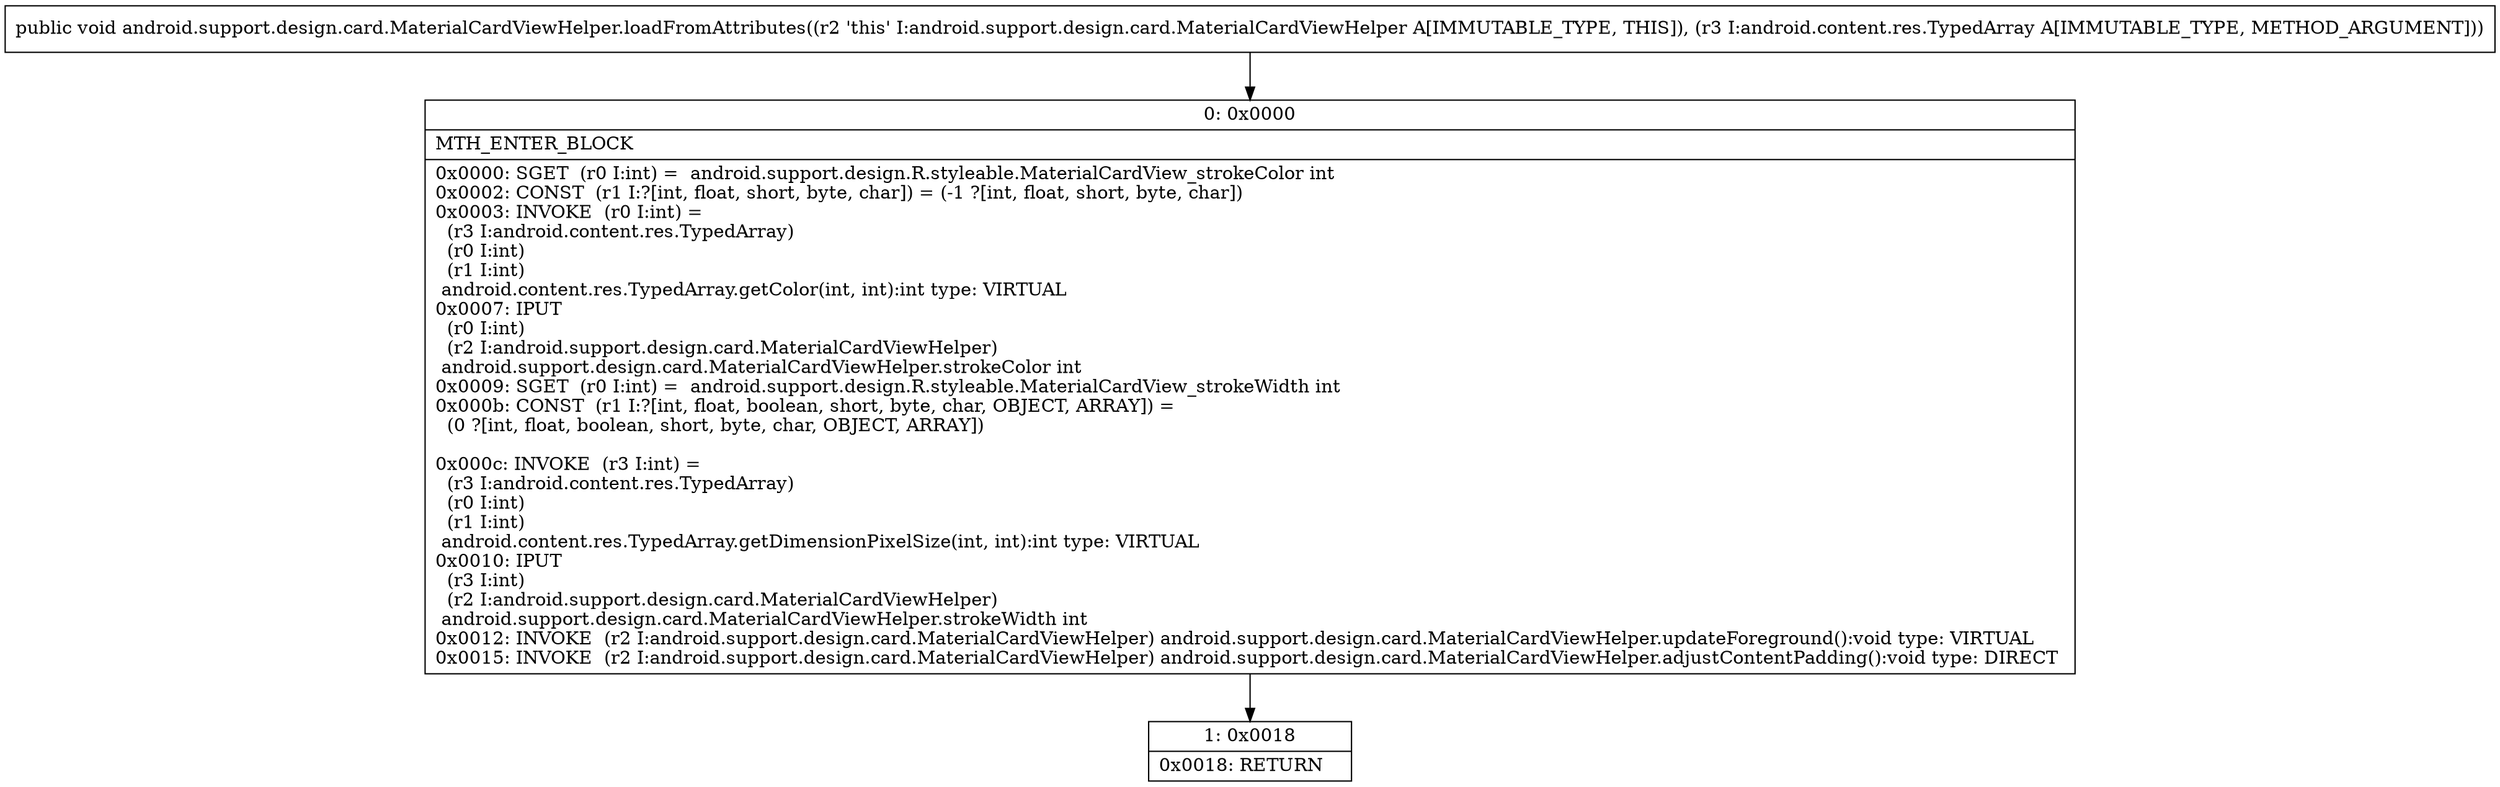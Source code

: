 digraph "CFG forandroid.support.design.card.MaterialCardViewHelper.loadFromAttributes(Landroid\/content\/res\/TypedArray;)V" {
Node_0 [shape=record,label="{0\:\ 0x0000|MTH_ENTER_BLOCK\l|0x0000: SGET  (r0 I:int) =  android.support.design.R.styleable.MaterialCardView_strokeColor int \l0x0002: CONST  (r1 I:?[int, float, short, byte, char]) = (\-1 ?[int, float, short, byte, char]) \l0x0003: INVOKE  (r0 I:int) = \l  (r3 I:android.content.res.TypedArray)\l  (r0 I:int)\l  (r1 I:int)\l android.content.res.TypedArray.getColor(int, int):int type: VIRTUAL \l0x0007: IPUT  \l  (r0 I:int)\l  (r2 I:android.support.design.card.MaterialCardViewHelper)\l android.support.design.card.MaterialCardViewHelper.strokeColor int \l0x0009: SGET  (r0 I:int) =  android.support.design.R.styleable.MaterialCardView_strokeWidth int \l0x000b: CONST  (r1 I:?[int, float, boolean, short, byte, char, OBJECT, ARRAY]) = \l  (0 ?[int, float, boolean, short, byte, char, OBJECT, ARRAY])\l \l0x000c: INVOKE  (r3 I:int) = \l  (r3 I:android.content.res.TypedArray)\l  (r0 I:int)\l  (r1 I:int)\l android.content.res.TypedArray.getDimensionPixelSize(int, int):int type: VIRTUAL \l0x0010: IPUT  \l  (r3 I:int)\l  (r2 I:android.support.design.card.MaterialCardViewHelper)\l android.support.design.card.MaterialCardViewHelper.strokeWidth int \l0x0012: INVOKE  (r2 I:android.support.design.card.MaterialCardViewHelper) android.support.design.card.MaterialCardViewHelper.updateForeground():void type: VIRTUAL \l0x0015: INVOKE  (r2 I:android.support.design.card.MaterialCardViewHelper) android.support.design.card.MaterialCardViewHelper.adjustContentPadding():void type: DIRECT \l}"];
Node_1 [shape=record,label="{1\:\ 0x0018|0x0018: RETURN   \l}"];
MethodNode[shape=record,label="{public void android.support.design.card.MaterialCardViewHelper.loadFromAttributes((r2 'this' I:android.support.design.card.MaterialCardViewHelper A[IMMUTABLE_TYPE, THIS]), (r3 I:android.content.res.TypedArray A[IMMUTABLE_TYPE, METHOD_ARGUMENT])) }"];
MethodNode -> Node_0;
Node_0 -> Node_1;
}

